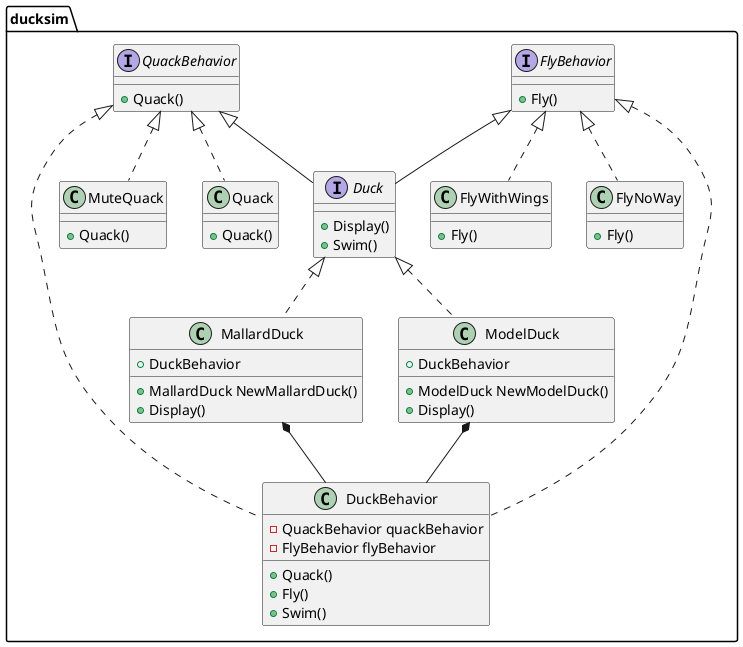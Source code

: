 @startuml

package ducksim <<Folder>> {
    interface Duck {
        + Display()
        + Swim()
    }
    interface FlyBehavior {
        + Fly()
    }
    interface QuackBehavior {
        + Quack()
    }
    FlyBehavior <|-- Duck
    QuackBehavior <|-- Duck

    class DuckBehavior {
	    - QuackBehavior quackBehavior
	    - FlyBehavior flyBehavior
        + Quack()
        + Fly()
        + Swim()
    }
    FlyBehavior <|.. DuckBehavior
    QuackBehavior <|.. DuckBehavior

    class FlyWithWings {
        + Fly()
    }
    FlyBehavior <|.. FlyWithWings
    class FlyNoWay {
        + Fly()
    }
    FlyBehavior <|.. FlyNoWay

    class MuteQuack {
        + Quack()
    }
    QuackBehavior <|.. MuteQuack
    class Quack {
        + Quack()
    }
    QuackBehavior <|.. Quack


    class MallardDuck {
        + DuckBehavior
        + MallardDuck NewMallardDuck()
        + Display()
    }
    Duck <|.. MallardDuck
    MallardDuck *-- DuckBehavior

    class ModelDuck {
        + DuckBehavior
        + ModelDuck NewModelDuck()
        + Display()
    }
    Duck <|.. ModelDuck
    ModelDuck *-- DuckBehavior
}


@enduml